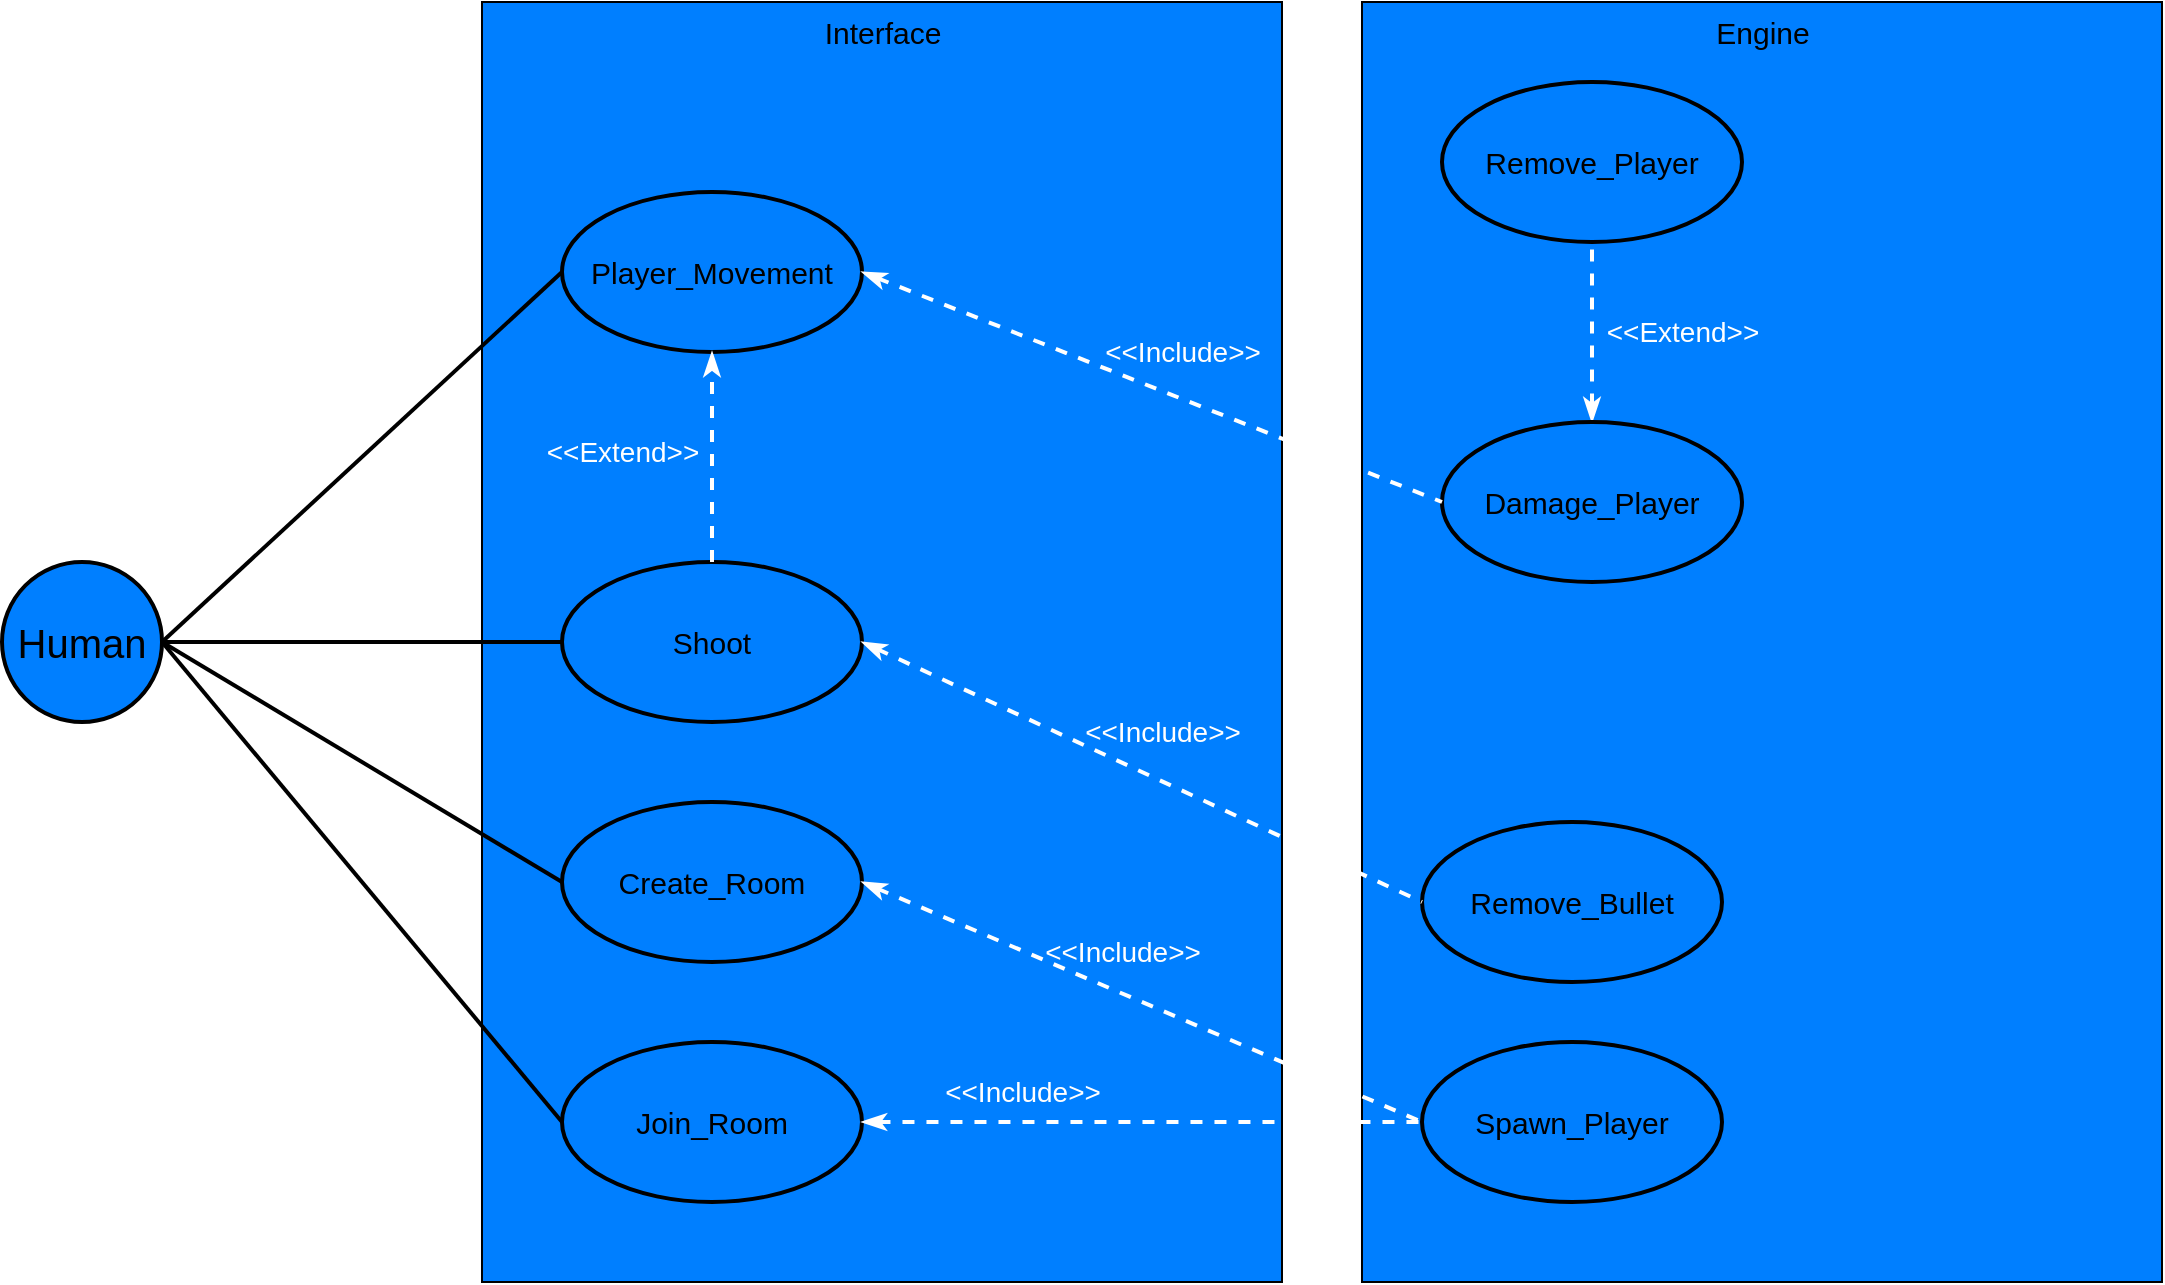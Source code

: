 <mxfile version="24.9.0">
  <diagram name="1 oldal" id="8jCl28bYToG2T7znZWy4">
    <mxGraphModel dx="1426" dy="1958" grid="1" gridSize="10" guides="1" tooltips="1" connect="1" arrows="1" fold="1" page="1" pageScale="1" pageWidth="827" pageHeight="1169" math="0" shadow="0">
      <root>
        <mxCell id="0" />
        <mxCell id="1" parent="0" />
        <mxCell id="laKfoMu4vDz7gOgftW2H-1" value="&lt;font style=&quot;font-size: 20px;&quot;&gt;Human&lt;/font&gt;" style="ellipse;whiteSpace=wrap;html=1;aspect=fixed;fillColor=#007FFF;strokeWidth=2;" parent="1" vertex="1">
          <mxGeometry x="40" y="240" width="80" height="80" as="geometry" />
        </mxCell>
        <mxCell id="laKfoMu4vDz7gOgftW2H-3" value="" style="rounded=0;whiteSpace=wrap;html=1;gradientColor=none;fillColor=#007FFF;" parent="1" vertex="1">
          <mxGeometry x="280" y="-40" width="400" height="640" as="geometry" />
        </mxCell>
        <mxCell id="laKfoMu4vDz7gOgftW2H-4" value="&lt;font style=&quot;font-size: 15px;&quot;&gt;Interface&lt;/font&gt;" style="text;html=1;align=center;verticalAlign=middle;resizable=0;points=[];autosize=1;strokeColor=none;fillColor=none;" parent="1" vertex="1">
          <mxGeometry x="440" y="-40" width="80" height="30" as="geometry" />
        </mxCell>
        <mxCell id="laKfoMu4vDz7gOgftW2H-5" value="" style="rounded=0;whiteSpace=wrap;html=1;fillColor=#007FFF;" parent="1" vertex="1">
          <mxGeometry x="720" y="-40" width="400" height="640" as="geometry" />
        </mxCell>
        <mxCell id="laKfoMu4vDz7gOgftW2H-6" value="&lt;font style=&quot;font-size: 15px;&quot;&gt;Engine&lt;/font&gt;" style="text;html=1;align=center;verticalAlign=middle;resizable=0;points=[];autosize=1;strokeColor=none;fillColor=none;" parent="1" vertex="1">
          <mxGeometry x="885" y="-40" width="70" height="30" as="geometry" />
        </mxCell>
        <mxCell id="laKfoMu4vDz7gOgftW2H-7" value="&lt;font style=&quot;font-size: 15px;&quot;&gt;Player_Movement&lt;/font&gt;" style="ellipse;whiteSpace=wrap;html=1;fillColor=#007FFF;strokeWidth=2;" parent="1" vertex="1">
          <mxGeometry x="320" y="55" width="150" height="80" as="geometry" />
        </mxCell>
        <mxCell id="laKfoMu4vDz7gOgftW2H-8" value="&lt;font style=&quot;font-size: 15px;&quot;&gt;Shoot&lt;/font&gt;" style="ellipse;whiteSpace=wrap;html=1;fillColor=#007FFF;strokeWidth=2;" parent="1" vertex="1">
          <mxGeometry x="320" y="240" width="150" height="80" as="geometry" />
        </mxCell>
        <mxCell id="laKfoMu4vDz7gOgftW2H-10" value="&lt;font style=&quot;font-size: 15px;&quot;&gt;Create_Room&lt;/font&gt;" style="ellipse;whiteSpace=wrap;html=1;fillColor=#007FFF;strokeWidth=2;" parent="1" vertex="1">
          <mxGeometry x="320" y="360" width="150" height="80" as="geometry" />
        </mxCell>
        <mxCell id="laKfoMu4vDz7gOgftW2H-12" value="" style="edgeStyle=none;orthogonalLoop=1;jettySize=auto;html=1;rounded=0;exitX=1;exitY=0.5;exitDx=0;exitDy=0;entryX=0;entryY=0.5;entryDx=0;entryDy=0;endArrow=none;endFill=0;strokeWidth=2;" parent="1" source="laKfoMu4vDz7gOgftW2H-1" target="laKfoMu4vDz7gOgftW2H-7" edge="1">
          <mxGeometry width="100" relative="1" as="geometry">
            <mxPoint x="130" y="250" as="sourcePoint" />
            <mxPoint x="230" y="250" as="targetPoint" />
            <Array as="points" />
          </mxGeometry>
        </mxCell>
        <mxCell id="laKfoMu4vDz7gOgftW2H-13" value="" style="edgeStyle=none;orthogonalLoop=1;jettySize=auto;html=1;rounded=0;exitX=1;exitY=0.5;exitDx=0;exitDy=0;entryX=0;entryY=0.5;entryDx=0;entryDy=0;endArrow=none;endFill=0;strokeWidth=2;" parent="1" source="laKfoMu4vDz7gOgftW2H-1" target="laKfoMu4vDz7gOgftW2H-8" edge="1">
          <mxGeometry width="100" relative="1" as="geometry">
            <mxPoint x="130" y="290" as="sourcePoint" />
            <mxPoint x="310" y="170" as="targetPoint" />
            <Array as="points" />
          </mxGeometry>
        </mxCell>
        <mxCell id="laKfoMu4vDz7gOgftW2H-15" value="" style="edgeStyle=none;orthogonalLoop=1;jettySize=auto;html=1;rounded=0;exitX=1;exitY=0.5;exitDx=0;exitDy=0;endArrow=none;endFill=0;strokeWidth=2;entryX=0;entryY=0.5;entryDx=0;entryDy=0;" parent="1" edge="1">
          <mxGeometry width="100" relative="1" as="geometry">
            <mxPoint x="120" y="280" as="sourcePoint" />
            <mxPoint x="320" y="400" as="targetPoint" />
            <Array as="points" />
          </mxGeometry>
        </mxCell>
        <mxCell id="laKfoMu4vDz7gOgftW2H-18" value="&lt;font style=&quot;font-size: 15px;&quot;&gt;Remove_Bullet&lt;br&gt;&lt;/font&gt;" style="ellipse;whiteSpace=wrap;html=1;fillColor=#007FFF;strokeWidth=2;" parent="1" vertex="1">
          <mxGeometry x="750" y="370" width="150" height="80" as="geometry" />
        </mxCell>
        <mxCell id="laKfoMu4vDz7gOgftW2H-23" value="" style="endArrow=classicThin;dashed=1;html=1;rounded=0;strokeWidth=2;exitX=0.5;exitY=0;exitDx=0;exitDy=0;entryX=0.5;entryY=1;entryDx=0;entryDy=0;endFill=1;strokeColor=#FFFFFF;" parent="1" source="laKfoMu4vDz7gOgftW2H-8" target="laKfoMu4vDz7gOgftW2H-7" edge="1">
          <mxGeometry width="50" height="50" relative="1" as="geometry">
            <mxPoint x="540" y="330" as="sourcePoint" />
            <mxPoint x="590" y="280" as="targetPoint" />
          </mxGeometry>
        </mxCell>
        <mxCell id="laKfoMu4vDz7gOgftW2H-26" value="" style="endArrow=none;dashed=1;html=1;rounded=0;strokeWidth=2;endFill=0;entryX=0;entryY=0.5;entryDx=0;entryDy=0;strokeColor=#FFFFFF;startArrow=classicThin;startFill=1;exitX=1;exitY=0.5;exitDx=0;exitDy=0;" parent="1" source="laKfoMu4vDz7gOgftW2H-8" target="laKfoMu4vDz7gOgftW2H-18" edge="1">
          <mxGeometry width="50" height="50" relative="1" as="geometry">
            <mxPoint x="460" y="290" as="sourcePoint" />
            <mxPoint x="745" y="170" as="targetPoint" />
          </mxGeometry>
        </mxCell>
        <mxCell id="laKfoMu4vDz7gOgftW2H-27" value="&lt;font color=&quot;#ffffff&quot; style=&quot;font-size: 14px;&quot;&gt;&amp;lt;&amp;lt;Include&amp;gt;&amp;gt;&lt;/font&gt;" style="text;html=1;align=center;verticalAlign=middle;resizable=0;points=[];autosize=1;strokeColor=none;fillColor=none;" parent="1" vertex="1">
          <mxGeometry x="570" y="310" width="100" height="30" as="geometry" />
        </mxCell>
        <mxCell id="laKfoMu4vDz7gOgftW2H-29" value="&lt;font style=&quot;font-size: 15px;&quot;&gt;Remove_Player&lt;/font&gt;" style="ellipse;whiteSpace=wrap;html=1;fillColor=#007FFF;strokeWidth=2;" parent="1" vertex="1">
          <mxGeometry x="760" width="150" height="80" as="geometry" />
        </mxCell>
        <mxCell id="laKfoMu4vDz7gOgftW2H-30" value="" style="endArrow=none;dashed=1;html=1;rounded=0;strokeWidth=2;endFill=0;exitX=0.5;exitY=0;exitDx=0;exitDy=0;entryX=0.5;entryY=1;entryDx=0;entryDy=0;strokeColor=#FFFFFF;startArrow=classicThin;startFill=1;" parent="1" source="dzV5U168PBlfoeFN_hcs-4" target="laKfoMu4vDz7gOgftW2H-29" edge="1">
          <mxGeometry width="50" height="50" relative="1" as="geometry">
            <mxPoint x="480" y="290" as="sourcePoint" />
            <mxPoint x="745" y="180" as="targetPoint" />
          </mxGeometry>
        </mxCell>
        <mxCell id="laKfoMu4vDz7gOgftW2H-31" value="&lt;font color=&quot;#ffffff&quot; style=&quot;font-size: 14px;&quot;&gt;&amp;lt;&amp;lt;&lt;/font&gt;&lt;span style=&quot;color: rgb(255, 255, 255); font-size: 14px;&quot;&gt;Extend&lt;/span&gt;&lt;font color=&quot;#ffffff&quot; style=&quot;font-size: 14px;&quot;&gt;&amp;gt;&amp;gt;&lt;/font&gt;" style="text;html=1;align=center;verticalAlign=middle;resizable=0;points=[];autosize=1;strokeColor=none;fillColor=none;" parent="1" vertex="1">
          <mxGeometry x="830" y="110" width="100" height="30" as="geometry" />
        </mxCell>
        <mxCell id="dzV5U168PBlfoeFN_hcs-1" value="&lt;font style=&quot;font-size: 15px;&quot;&gt;Join_Room&lt;/font&gt;" style="ellipse;whiteSpace=wrap;html=1;fillColor=#007FFF;strokeWidth=2;" vertex="1" parent="1">
          <mxGeometry x="320" y="480" width="150" height="80" as="geometry" />
        </mxCell>
        <mxCell id="dzV5U168PBlfoeFN_hcs-2" value="" style="edgeStyle=none;orthogonalLoop=1;jettySize=auto;html=1;rounded=0;exitX=1;exitY=0.5;exitDx=0;exitDy=0;endArrow=none;endFill=0;strokeWidth=2;" edge="1" parent="1" source="laKfoMu4vDz7gOgftW2H-1" target="laKfoMu4vDz7gOgftW2H-3">
          <mxGeometry width="100" relative="1" as="geometry">
            <mxPoint x="130" y="290" as="sourcePoint" />
            <mxPoint x="330" y="410" as="targetPoint" />
            <Array as="points" />
          </mxGeometry>
        </mxCell>
        <mxCell id="dzV5U168PBlfoeFN_hcs-3" value="" style="edgeStyle=none;orthogonalLoop=1;jettySize=auto;html=1;rounded=0;endArrow=none;endFill=0;strokeWidth=2;entryX=0;entryY=0.5;entryDx=0;entryDy=0;" edge="1" parent="1" target="dzV5U168PBlfoeFN_hcs-1">
          <mxGeometry width="100" relative="1" as="geometry">
            <mxPoint x="120" y="280" as="sourcePoint" />
            <mxPoint x="330" y="410" as="targetPoint" />
            <Array as="points" />
          </mxGeometry>
        </mxCell>
        <mxCell id="dzV5U168PBlfoeFN_hcs-4" value="&lt;font style=&quot;font-size: 15px;&quot;&gt;Damage_Player&lt;/font&gt;" style="ellipse;whiteSpace=wrap;html=1;fillColor=#007FFF;strokeWidth=2;" vertex="1" parent="1">
          <mxGeometry x="760" y="170" width="150" height="80" as="geometry" />
        </mxCell>
        <mxCell id="dzV5U168PBlfoeFN_hcs-5" value="" style="endArrow=none;dashed=1;html=1;rounded=0;strokeWidth=2;endFill=0;exitX=1;exitY=0.5;exitDx=0;exitDy=0;entryX=0;entryY=0.5;entryDx=0;entryDy=0;strokeColor=#FFFFFF;startArrow=classicThin;startFill=1;" edge="1" parent="1" source="laKfoMu4vDz7gOgftW2H-7" target="dzV5U168PBlfoeFN_hcs-4">
          <mxGeometry width="50" height="50" relative="1" as="geometry">
            <mxPoint x="480" y="170" as="sourcePoint" />
            <mxPoint x="770" y="50" as="targetPoint" />
          </mxGeometry>
        </mxCell>
        <mxCell id="dzV5U168PBlfoeFN_hcs-6" value="&lt;font color=&quot;#ffffff&quot; style=&quot;font-size: 14px;&quot;&gt;&amp;lt;&amp;lt;Include&amp;gt;&amp;gt;&lt;/font&gt;" style="text;html=1;align=center;verticalAlign=middle;resizable=0;points=[];autosize=1;strokeColor=none;fillColor=none;" vertex="1" parent="1">
          <mxGeometry x="580" y="120" width="100" height="30" as="geometry" />
        </mxCell>
        <mxCell id="dzV5U168PBlfoeFN_hcs-7" value="&lt;font color=&quot;#ffffff&quot; style=&quot;font-size: 14px;&quot;&gt;&amp;lt;&amp;lt;&lt;/font&gt;&lt;span style=&quot;color: rgb(255, 255, 255); font-size: 14px;&quot;&gt;Extend&lt;/span&gt;&lt;font color=&quot;#ffffff&quot; style=&quot;font-size: 14px;&quot;&gt;&amp;gt;&amp;gt;&lt;/font&gt;" style="text;html=1;align=center;verticalAlign=middle;resizable=0;points=[];autosize=1;strokeColor=none;fillColor=none;" vertex="1" parent="1">
          <mxGeometry x="300" y="170" width="100" height="30" as="geometry" />
        </mxCell>
        <mxCell id="dzV5U168PBlfoeFN_hcs-8" value="&lt;font style=&quot;font-size: 15px;&quot;&gt;Spawn_Player&lt;/font&gt;" style="ellipse;whiteSpace=wrap;html=1;fillColor=#007FFF;strokeWidth=2;" vertex="1" parent="1">
          <mxGeometry x="750" y="480" width="150" height="80" as="geometry" />
        </mxCell>
        <mxCell id="dzV5U168PBlfoeFN_hcs-9" value="" style="endArrow=none;dashed=1;html=1;rounded=0;strokeWidth=2;endFill=0;strokeColor=#FFFFFF;startArrow=classicThin;startFill=1;exitX=1;exitY=0.5;exitDx=0;exitDy=0;" edge="1" parent="1" source="laKfoMu4vDz7gOgftW2H-10">
          <mxGeometry width="50" height="50" relative="1" as="geometry">
            <mxPoint x="480" y="290" as="sourcePoint" />
            <mxPoint x="750" y="520" as="targetPoint" />
          </mxGeometry>
        </mxCell>
        <mxCell id="dzV5U168PBlfoeFN_hcs-10" value="" style="endArrow=none;dashed=1;html=1;rounded=0;strokeWidth=2;endFill=0;entryX=0;entryY=0.5;entryDx=0;entryDy=0;strokeColor=#FFFFFF;startArrow=classicThin;startFill=1;exitX=1;exitY=0.5;exitDx=0;exitDy=0;" edge="1" parent="1" source="dzV5U168PBlfoeFN_hcs-1" target="dzV5U168PBlfoeFN_hcs-8">
          <mxGeometry width="50" height="50" relative="1" as="geometry">
            <mxPoint x="490" y="300" as="sourcePoint" />
            <mxPoint x="780" y="300" as="targetPoint" />
          </mxGeometry>
        </mxCell>
        <mxCell id="dzV5U168PBlfoeFN_hcs-11" value="&lt;font color=&quot;#ffffff&quot; style=&quot;font-size: 14px;&quot;&gt;&amp;lt;&amp;lt;Include&amp;gt;&amp;gt;&lt;/font&gt;" style="text;html=1;align=center;verticalAlign=middle;resizable=0;points=[];autosize=1;strokeColor=none;fillColor=none;" vertex="1" parent="1">
          <mxGeometry x="550" y="420" width="100" height="30" as="geometry" />
        </mxCell>
        <mxCell id="dzV5U168PBlfoeFN_hcs-12" value="&lt;font color=&quot;#ffffff&quot; style=&quot;font-size: 14px;&quot;&gt;&amp;lt;&amp;lt;Include&amp;gt;&amp;gt;&lt;/font&gt;" style="text;html=1;align=center;verticalAlign=middle;resizable=0;points=[];autosize=1;strokeColor=none;fillColor=none;" vertex="1" parent="1">
          <mxGeometry x="500" y="490" width="100" height="30" as="geometry" />
        </mxCell>
      </root>
    </mxGraphModel>
  </diagram>
</mxfile>
